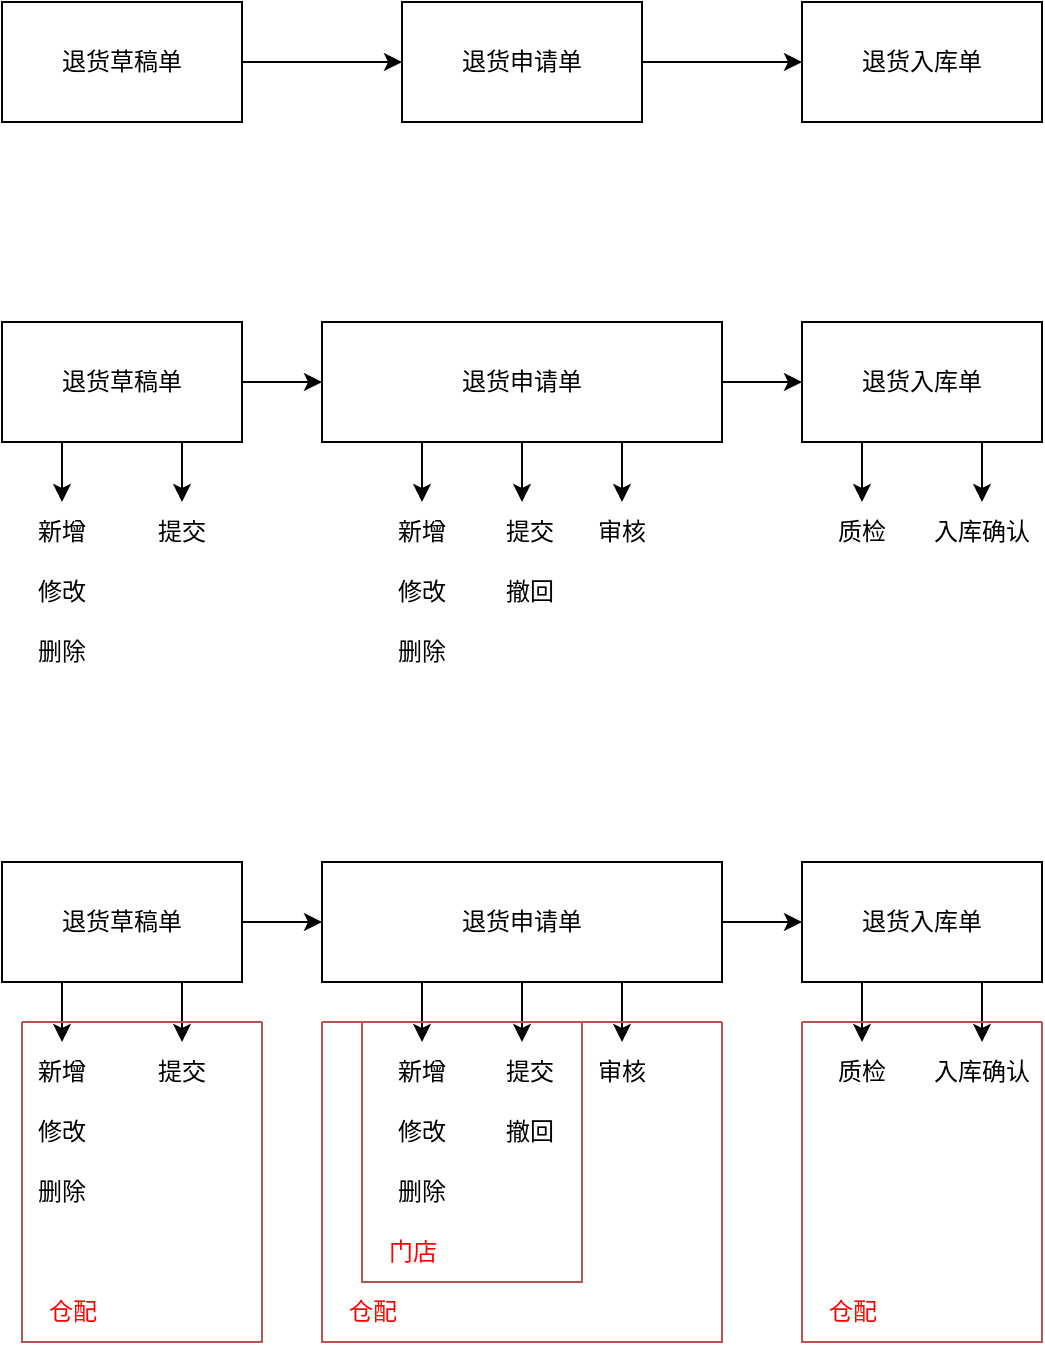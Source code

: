 <mxfile version="24.5.3" type="github" pages="8">
  <diagram name="单据图" id="FxYt-3161vhRmsvRQ9Sq">
    <mxGraphModel dx="1103" dy="568" grid="1" gridSize="10" guides="1" tooltips="1" connect="1" arrows="1" fold="1" page="1" pageScale="1" pageWidth="827" pageHeight="1169" math="0" shadow="0">
      <root>
        <mxCell id="0" />
        <mxCell id="1" parent="0" />
        <mxCell id="bnY7e7fmy8GhsmO2ouJq-3" value="" style="edgeStyle=orthogonalEdgeStyle;rounded=0;orthogonalLoop=1;jettySize=auto;html=1;" parent="1" source="bnY7e7fmy8GhsmO2ouJq-1" target="bnY7e7fmy8GhsmO2ouJq-2" edge="1">
          <mxGeometry relative="1" as="geometry" />
        </mxCell>
        <mxCell id="bnY7e7fmy8GhsmO2ouJq-1" value="退货草稿单" style="rounded=0;whiteSpace=wrap;html=1;" parent="1" vertex="1">
          <mxGeometry x="80" y="40" width="120" height="60" as="geometry" />
        </mxCell>
        <mxCell id="bnY7e7fmy8GhsmO2ouJq-5" value="" style="edgeStyle=orthogonalEdgeStyle;rounded=0;orthogonalLoop=1;jettySize=auto;html=1;" parent="1" source="bnY7e7fmy8GhsmO2ouJq-2" target="bnY7e7fmy8GhsmO2ouJq-4" edge="1">
          <mxGeometry relative="1" as="geometry" />
        </mxCell>
        <mxCell id="bnY7e7fmy8GhsmO2ouJq-2" value="退货申请单" style="rounded=0;whiteSpace=wrap;html=1;" parent="1" vertex="1">
          <mxGeometry x="280" y="40" width="120" height="60" as="geometry" />
        </mxCell>
        <mxCell id="bnY7e7fmy8GhsmO2ouJq-4" value="退货入库单" style="rounded=0;whiteSpace=wrap;html=1;" parent="1" vertex="1">
          <mxGeometry x="480" y="40" width="120" height="60" as="geometry" />
        </mxCell>
        <mxCell id="bnY7e7fmy8GhsmO2ouJq-6" value="" style="edgeStyle=orthogonalEdgeStyle;rounded=0;orthogonalLoop=1;jettySize=auto;html=1;" parent="1" source="bnY7e7fmy8GhsmO2ouJq-7" target="bnY7e7fmy8GhsmO2ouJq-9" edge="1">
          <mxGeometry relative="1" as="geometry" />
        </mxCell>
        <mxCell id="bnY7e7fmy8GhsmO2ouJq-7" value="退货草稿单" style="rounded=0;whiteSpace=wrap;html=1;" parent="1" vertex="1">
          <mxGeometry x="80" y="200" width="120" height="60" as="geometry" />
        </mxCell>
        <mxCell id="bnY7e7fmy8GhsmO2ouJq-8" value="" style="edgeStyle=orthogonalEdgeStyle;rounded=0;orthogonalLoop=1;jettySize=auto;html=1;" parent="1" source="bnY7e7fmy8GhsmO2ouJq-9" target="bnY7e7fmy8GhsmO2ouJq-10" edge="1">
          <mxGeometry relative="1" as="geometry" />
        </mxCell>
        <mxCell id="bnY7e7fmy8GhsmO2ouJq-9" value="退货申请单" style="rounded=0;whiteSpace=wrap;html=1;" parent="1" vertex="1">
          <mxGeometry x="240" y="200" width="200" height="60" as="geometry" />
        </mxCell>
        <mxCell id="bnY7e7fmy8GhsmO2ouJq-10" value="退货入库单" style="rounded=0;whiteSpace=wrap;html=1;" parent="1" vertex="1">
          <mxGeometry x="480" y="200" width="120" height="60" as="geometry" />
        </mxCell>
        <mxCell id="bnY7e7fmy8GhsmO2ouJq-11" value="" style="endArrow=classic;html=1;rounded=0;exitX=0.25;exitY=1;exitDx=0;exitDy=0;" parent="1" source="bnY7e7fmy8GhsmO2ouJq-7" edge="1">
          <mxGeometry width="50" height="50" relative="1" as="geometry">
            <mxPoint x="230" y="340" as="sourcePoint" />
            <mxPoint x="110" y="290" as="targetPoint" />
          </mxGeometry>
        </mxCell>
        <mxCell id="bnY7e7fmy8GhsmO2ouJq-13" value="新增" style="text;html=1;align=center;verticalAlign=middle;whiteSpace=wrap;rounded=0;" parent="1" vertex="1">
          <mxGeometry x="80" y="290" width="60" height="30" as="geometry" />
        </mxCell>
        <mxCell id="bnY7e7fmy8GhsmO2ouJq-14" value="修改" style="text;html=1;align=center;verticalAlign=middle;whiteSpace=wrap;rounded=0;" parent="1" vertex="1">
          <mxGeometry x="80" y="320" width="60" height="30" as="geometry" />
        </mxCell>
        <mxCell id="bnY7e7fmy8GhsmO2ouJq-16" value="删除" style="text;html=1;align=center;verticalAlign=middle;whiteSpace=wrap;rounded=0;" parent="1" vertex="1">
          <mxGeometry x="80" y="350" width="60" height="30" as="geometry" />
        </mxCell>
        <mxCell id="bnY7e7fmy8GhsmO2ouJq-19" value="" style="endArrow=classic;html=1;rounded=0;exitX=0.75;exitY=1;exitDx=0;exitDy=0;" parent="1" source="bnY7e7fmy8GhsmO2ouJq-7" edge="1">
          <mxGeometry width="50" height="50" relative="1" as="geometry">
            <mxPoint x="220" y="390" as="sourcePoint" />
            <mxPoint x="170" y="290" as="targetPoint" />
          </mxGeometry>
        </mxCell>
        <mxCell id="bnY7e7fmy8GhsmO2ouJq-20" value="提交" style="text;html=1;align=center;verticalAlign=middle;whiteSpace=wrap;rounded=0;" parent="1" vertex="1">
          <mxGeometry x="140" y="290" width="60" height="30" as="geometry" />
        </mxCell>
        <mxCell id="bnY7e7fmy8GhsmO2ouJq-21" value="" style="endArrow=classic;html=1;rounded=0;exitX=0.25;exitY=1;exitDx=0;exitDy=0;" parent="1" source="bnY7e7fmy8GhsmO2ouJq-9" edge="1">
          <mxGeometry width="50" height="50" relative="1" as="geometry">
            <mxPoint x="260" y="270" as="sourcePoint" />
            <mxPoint x="290" y="290" as="targetPoint" />
          </mxGeometry>
        </mxCell>
        <mxCell id="bnY7e7fmy8GhsmO2ouJq-22" value="新增" style="text;html=1;align=center;verticalAlign=middle;whiteSpace=wrap;rounded=0;" parent="1" vertex="1">
          <mxGeometry x="260" y="290" width="60" height="30" as="geometry" />
        </mxCell>
        <mxCell id="bnY7e7fmy8GhsmO2ouJq-23" value="修改" style="text;html=1;align=center;verticalAlign=middle;whiteSpace=wrap;rounded=0;" parent="1" vertex="1">
          <mxGeometry x="260" y="320" width="60" height="30" as="geometry" />
        </mxCell>
        <mxCell id="bnY7e7fmy8GhsmO2ouJq-24" value="删除" style="text;html=1;align=center;verticalAlign=middle;whiteSpace=wrap;rounded=0;" parent="1" vertex="1">
          <mxGeometry x="260" y="350" width="60" height="30" as="geometry" />
        </mxCell>
        <mxCell id="bnY7e7fmy8GhsmO2ouJq-25" value="" style="endArrow=classic;html=1;rounded=0;exitX=0.5;exitY=1;exitDx=0;exitDy=0;" parent="1" source="bnY7e7fmy8GhsmO2ouJq-9" edge="1">
          <mxGeometry width="50" height="50" relative="1" as="geometry">
            <mxPoint x="410" y="380" as="sourcePoint" />
            <mxPoint x="340" y="290" as="targetPoint" />
          </mxGeometry>
        </mxCell>
        <mxCell id="bnY7e7fmy8GhsmO2ouJq-26" value="提交" style="text;html=1;align=center;verticalAlign=middle;whiteSpace=wrap;rounded=0;" parent="1" vertex="1">
          <mxGeometry x="314" y="290" width="60" height="30" as="geometry" />
        </mxCell>
        <mxCell id="bnY7e7fmy8GhsmO2ouJq-27" value="撤回" style="text;html=1;align=center;verticalAlign=middle;whiteSpace=wrap;rounded=0;" parent="1" vertex="1">
          <mxGeometry x="314" y="320" width="60" height="30" as="geometry" />
        </mxCell>
        <mxCell id="bnY7e7fmy8GhsmO2ouJq-29" value="" style="endArrow=classic;html=1;rounded=0;exitX=0.75;exitY=1;exitDx=0;exitDy=0;" parent="1" source="bnY7e7fmy8GhsmO2ouJq-9" edge="1">
          <mxGeometry width="50" height="50" relative="1" as="geometry">
            <mxPoint x="440" y="390" as="sourcePoint" />
            <mxPoint x="390" y="290" as="targetPoint" />
          </mxGeometry>
        </mxCell>
        <mxCell id="bnY7e7fmy8GhsmO2ouJq-30" value="审核" style="text;html=1;align=center;verticalAlign=middle;whiteSpace=wrap;rounded=0;" parent="1" vertex="1">
          <mxGeometry x="360" y="290" width="60" height="30" as="geometry" />
        </mxCell>
        <mxCell id="bnY7e7fmy8GhsmO2ouJq-31" value="" style="endArrow=classic;html=1;rounded=0;exitX=0.75;exitY=1;exitDx=0;exitDy=0;" parent="1" source="bnY7e7fmy8GhsmO2ouJq-10" edge="1">
          <mxGeometry width="50" height="50" relative="1" as="geometry">
            <mxPoint x="530" y="430" as="sourcePoint" />
            <mxPoint x="570" y="290" as="targetPoint" />
          </mxGeometry>
        </mxCell>
        <mxCell id="bnY7e7fmy8GhsmO2ouJq-32" value="" style="endArrow=classic;html=1;rounded=0;exitX=0.25;exitY=1;exitDx=0;exitDy=0;" parent="1" source="bnY7e7fmy8GhsmO2ouJq-10" edge="1">
          <mxGeometry width="50" height="50" relative="1" as="geometry">
            <mxPoint x="500" y="460" as="sourcePoint" />
            <mxPoint x="510" y="290" as="targetPoint" />
          </mxGeometry>
        </mxCell>
        <mxCell id="bnY7e7fmy8GhsmO2ouJq-33" value="质检" style="text;html=1;align=center;verticalAlign=middle;whiteSpace=wrap;rounded=0;" parent="1" vertex="1">
          <mxGeometry x="480" y="290" width="60" height="30" as="geometry" />
        </mxCell>
        <mxCell id="bnY7e7fmy8GhsmO2ouJq-34" value="入库确认" style="text;html=1;align=center;verticalAlign=middle;whiteSpace=wrap;rounded=0;" parent="1" vertex="1">
          <mxGeometry x="540" y="290" width="60" height="30" as="geometry" />
        </mxCell>
        <mxCell id="fWUfFv7skvt26-jUhU9V-9" value="" style="edgeStyle=orthogonalEdgeStyle;rounded=0;orthogonalLoop=1;jettySize=auto;html=1;" edge="1" parent="1" source="fWUfFv7skvt26-jUhU9V-10" target="fWUfFv7skvt26-jUhU9V-12">
          <mxGeometry relative="1" as="geometry" />
        </mxCell>
        <mxCell id="fWUfFv7skvt26-jUhU9V-10" value="退货草稿单" style="rounded=0;whiteSpace=wrap;html=1;" vertex="1" parent="1">
          <mxGeometry x="80" y="470" width="120" height="60" as="geometry" />
        </mxCell>
        <mxCell id="fWUfFv7skvt26-jUhU9V-11" value="" style="edgeStyle=orthogonalEdgeStyle;rounded=0;orthogonalLoop=1;jettySize=auto;html=1;" edge="1" parent="1" source="fWUfFv7skvt26-jUhU9V-12" target="fWUfFv7skvt26-jUhU9V-13">
          <mxGeometry relative="1" as="geometry" />
        </mxCell>
        <mxCell id="fWUfFv7skvt26-jUhU9V-12" value="退货申请单" style="rounded=0;whiteSpace=wrap;html=1;" vertex="1" parent="1">
          <mxGeometry x="240" y="470" width="200" height="60" as="geometry" />
        </mxCell>
        <mxCell id="fWUfFv7skvt26-jUhU9V-13" value="退货入库单" style="rounded=0;whiteSpace=wrap;html=1;" vertex="1" parent="1">
          <mxGeometry x="480" y="470" width="120" height="60" as="geometry" />
        </mxCell>
        <mxCell id="fWUfFv7skvt26-jUhU9V-14" value="" style="endArrow=classic;html=1;rounded=0;exitX=0.25;exitY=1;exitDx=0;exitDy=0;" edge="1" parent="1" source="fWUfFv7skvt26-jUhU9V-10">
          <mxGeometry width="50" height="50" relative="1" as="geometry">
            <mxPoint x="230" y="610" as="sourcePoint" />
            <mxPoint x="110" y="560" as="targetPoint" />
          </mxGeometry>
        </mxCell>
        <mxCell id="fWUfFv7skvt26-jUhU9V-15" value="新增" style="text;html=1;align=center;verticalAlign=middle;whiteSpace=wrap;rounded=0;" vertex="1" parent="1">
          <mxGeometry x="80" y="560" width="60" height="30" as="geometry" />
        </mxCell>
        <mxCell id="fWUfFv7skvt26-jUhU9V-16" value="修改" style="text;html=1;align=center;verticalAlign=middle;whiteSpace=wrap;rounded=0;" vertex="1" parent="1">
          <mxGeometry x="80" y="590" width="60" height="30" as="geometry" />
        </mxCell>
        <mxCell id="fWUfFv7skvt26-jUhU9V-17" value="删除" style="text;html=1;align=center;verticalAlign=middle;whiteSpace=wrap;rounded=0;" vertex="1" parent="1">
          <mxGeometry x="80" y="620" width="60" height="30" as="geometry" />
        </mxCell>
        <mxCell id="fWUfFv7skvt26-jUhU9V-18" value="" style="endArrow=classic;html=1;rounded=0;exitX=0.75;exitY=1;exitDx=0;exitDy=0;" edge="1" parent="1" source="fWUfFv7skvt26-jUhU9V-10">
          <mxGeometry width="50" height="50" relative="1" as="geometry">
            <mxPoint x="220" y="660" as="sourcePoint" />
            <mxPoint x="170" y="560" as="targetPoint" />
          </mxGeometry>
        </mxCell>
        <mxCell id="fWUfFv7skvt26-jUhU9V-19" value="提交" style="text;html=1;align=center;verticalAlign=middle;whiteSpace=wrap;rounded=0;" vertex="1" parent="1">
          <mxGeometry x="140" y="560" width="60" height="30" as="geometry" />
        </mxCell>
        <mxCell id="fWUfFv7skvt26-jUhU9V-20" value="" style="endArrow=classic;html=1;rounded=0;exitX=0.25;exitY=1;exitDx=0;exitDy=0;" edge="1" parent="1" source="fWUfFv7skvt26-jUhU9V-12">
          <mxGeometry width="50" height="50" relative="1" as="geometry">
            <mxPoint x="260" y="540" as="sourcePoint" />
            <mxPoint x="290" y="560" as="targetPoint" />
          </mxGeometry>
        </mxCell>
        <mxCell id="fWUfFv7skvt26-jUhU9V-21" value="新增" style="text;html=1;align=center;verticalAlign=middle;whiteSpace=wrap;rounded=0;" vertex="1" parent="1">
          <mxGeometry x="260" y="560" width="60" height="30" as="geometry" />
        </mxCell>
        <mxCell id="fWUfFv7skvt26-jUhU9V-22" value="修改" style="text;html=1;align=center;verticalAlign=middle;whiteSpace=wrap;rounded=0;" vertex="1" parent="1">
          <mxGeometry x="260" y="590" width="60" height="30" as="geometry" />
        </mxCell>
        <mxCell id="fWUfFv7skvt26-jUhU9V-23" value="删除" style="text;html=1;align=center;verticalAlign=middle;whiteSpace=wrap;rounded=0;" vertex="1" parent="1">
          <mxGeometry x="260" y="620" width="60" height="30" as="geometry" />
        </mxCell>
        <mxCell id="fWUfFv7skvt26-jUhU9V-24" value="" style="endArrow=classic;html=1;rounded=0;exitX=0.5;exitY=1;exitDx=0;exitDy=0;" edge="1" parent="1" source="fWUfFv7skvt26-jUhU9V-12">
          <mxGeometry width="50" height="50" relative="1" as="geometry">
            <mxPoint x="410" y="650" as="sourcePoint" />
            <mxPoint x="340" y="560" as="targetPoint" />
          </mxGeometry>
        </mxCell>
        <mxCell id="fWUfFv7skvt26-jUhU9V-25" value="提交" style="text;html=1;align=center;verticalAlign=middle;whiteSpace=wrap;rounded=0;" vertex="1" parent="1">
          <mxGeometry x="314" y="560" width="60" height="30" as="geometry" />
        </mxCell>
        <mxCell id="fWUfFv7skvt26-jUhU9V-26" value="撤回" style="text;html=1;align=center;verticalAlign=middle;whiteSpace=wrap;rounded=0;" vertex="1" parent="1">
          <mxGeometry x="314" y="590" width="60" height="30" as="geometry" />
        </mxCell>
        <mxCell id="fWUfFv7skvt26-jUhU9V-27" value="" style="endArrow=classic;html=1;rounded=0;exitX=0.75;exitY=1;exitDx=0;exitDy=0;" edge="1" parent="1" source="fWUfFv7skvt26-jUhU9V-12">
          <mxGeometry width="50" height="50" relative="1" as="geometry">
            <mxPoint x="440" y="660" as="sourcePoint" />
            <mxPoint x="390" y="560" as="targetPoint" />
          </mxGeometry>
        </mxCell>
        <mxCell id="fWUfFv7skvt26-jUhU9V-28" value="审核" style="text;html=1;align=center;verticalAlign=middle;whiteSpace=wrap;rounded=0;" vertex="1" parent="1">
          <mxGeometry x="360" y="560" width="60" height="30" as="geometry" />
        </mxCell>
        <mxCell id="fWUfFv7skvt26-jUhU9V-29" value="" style="endArrow=classic;html=1;rounded=0;exitX=0.75;exitY=1;exitDx=0;exitDy=0;" edge="1" parent="1" source="fWUfFv7skvt26-jUhU9V-13">
          <mxGeometry width="50" height="50" relative="1" as="geometry">
            <mxPoint x="530" y="700" as="sourcePoint" />
            <mxPoint x="570" y="560" as="targetPoint" />
          </mxGeometry>
        </mxCell>
        <mxCell id="fWUfFv7skvt26-jUhU9V-30" value="" style="endArrow=classic;html=1;rounded=0;exitX=0.25;exitY=1;exitDx=0;exitDy=0;" edge="1" parent="1" source="fWUfFv7skvt26-jUhU9V-13">
          <mxGeometry width="50" height="50" relative="1" as="geometry">
            <mxPoint x="500" y="730" as="sourcePoint" />
            <mxPoint x="510" y="560" as="targetPoint" />
          </mxGeometry>
        </mxCell>
        <mxCell id="fWUfFv7skvt26-jUhU9V-31" value="质检" style="text;html=1;align=center;verticalAlign=middle;whiteSpace=wrap;rounded=0;" vertex="1" parent="1">
          <mxGeometry x="480" y="560" width="60" height="30" as="geometry" />
        </mxCell>
        <mxCell id="fWUfFv7skvt26-jUhU9V-32" value="入库确认" style="text;html=1;align=center;verticalAlign=middle;whiteSpace=wrap;rounded=0;" vertex="1" parent="1">
          <mxGeometry x="540" y="560" width="60" height="30" as="geometry" />
        </mxCell>
        <mxCell id="fWUfFv7skvt26-jUhU9V-33" value="" style="swimlane;startSize=0;fillColor=#f8cecc;strokeColor=#b85450;" vertex="1" parent="1">
          <mxGeometry x="90" y="550" width="120" height="160" as="geometry" />
        </mxCell>
        <mxCell id="fWUfFv7skvt26-jUhU9V-34" value="&lt;font color=&quot;#ff0000&quot;&gt;仓配&lt;/font&gt;" style="text;html=1;align=center;verticalAlign=middle;resizable=0;points=[];autosize=1;strokeColor=none;fillColor=none;" vertex="1" parent="fWUfFv7skvt26-jUhU9V-33">
          <mxGeometry y="130" width="50" height="30" as="geometry" />
        </mxCell>
        <mxCell id="fWUfFv7skvt26-jUhU9V-35" value="" style="swimlane;startSize=0;fillColor=#f8cecc;strokeColor=#b85450;" vertex="1" parent="1">
          <mxGeometry x="260" y="550" width="110" height="130" as="geometry" />
        </mxCell>
        <mxCell id="fWUfFv7skvt26-jUhU9V-36" value="" style="swimlane;startSize=0;fillColor=#f8cecc;strokeColor=#b85450;" vertex="1" parent="1">
          <mxGeometry x="240" y="550" width="200" height="160" as="geometry" />
        </mxCell>
        <mxCell id="fWUfFv7skvt26-jUhU9V-37" value="&lt;font color=&quot;#ff0000&quot;&gt;门店&lt;/font&gt;" style="text;html=1;align=center;verticalAlign=middle;resizable=0;points=[];autosize=1;strokeColor=none;fillColor=none;" vertex="1" parent="fWUfFv7skvt26-jUhU9V-36">
          <mxGeometry x="20" y="100" width="50" height="30" as="geometry" />
        </mxCell>
        <mxCell id="fWUfFv7skvt26-jUhU9V-38" value="&lt;font color=&quot;#ff0000&quot;&gt;仓配&lt;/font&gt;" style="text;html=1;align=center;verticalAlign=middle;resizable=0;points=[];autosize=1;strokeColor=none;fillColor=none;" vertex="1" parent="fWUfFv7skvt26-jUhU9V-36">
          <mxGeometry y="130" width="50" height="30" as="geometry" />
        </mxCell>
        <mxCell id="fWUfFv7skvt26-jUhU9V-39" value="" style="swimlane;startSize=0;fillColor=#f8cecc;strokeColor=#b85450;" vertex="1" parent="1">
          <mxGeometry x="480" y="550" width="120" height="160" as="geometry" />
        </mxCell>
        <mxCell id="fWUfFv7skvt26-jUhU9V-40" value="&lt;font color=&quot;#ff0000&quot;&gt;仓配&lt;/font&gt;" style="text;html=1;align=center;verticalAlign=middle;resizable=0;points=[];autosize=1;strokeColor=none;fillColor=none;" vertex="1" parent="fWUfFv7skvt26-jUhU9V-39">
          <mxGeometry y="130" width="50" height="30" as="geometry" />
        </mxCell>
      </root>
    </mxGraphModel>
  </diagram>
  <diagram name="退货业务架构图(旧)" id="fuZDvo50az66igzhVkTH">
    <mxGraphModel dx="1434" dy="772" grid="1" gridSize="10" guides="1" tooltips="1" connect="1" arrows="1" fold="1" page="1" pageScale="1" pageWidth="827" pageHeight="1169" math="0" shadow="0">
      <root>
        <mxCell id="yHoJsHoUju9UReFSy8dS-0" />
        <mxCell id="yHoJsHoUju9UReFSy8dS-1" parent="yHoJsHoUju9UReFSy8dS-0" />
        <mxCell id="yHoJsHoUju9UReFSy8dS-2" value="" style="rounded=0;whiteSpace=wrap;html=1;" vertex="1" parent="yHoJsHoUju9UReFSy8dS-1">
          <mxGeometry x="40" y="40" width="760" height="120" as="geometry" />
        </mxCell>
        <mxCell id="yHoJsHoUju9UReFSy8dS-3" value="单据创建" style="shape=step;perimeter=stepPerimeter;whiteSpace=wrap;html=1;fixedSize=1;fillColor=#0050ef;strokeColor=#001DBC;fontColor=#ffffff;" vertex="1" parent="yHoJsHoUju9UReFSy8dS-1">
          <mxGeometry x="39" y="280" width="120" height="80" as="geometry" />
        </mxCell>
        <mxCell id="yHoJsHoUju9UReFSy8dS-4" value="提交/锁定库存" style="shape=step;perimeter=stepPerimeter;whiteSpace=wrap;html=1;fixedSize=1;fillColor=#0050ef;strokeColor=#001DBC;fontColor=#ffffff;" vertex="1" parent="yHoJsHoUju9UReFSy8dS-1">
          <mxGeometry x="159" y="280" width="100" height="80" as="geometry" />
        </mxCell>
        <mxCell id="yHoJsHoUju9UReFSy8dS-5" value="审核/推单到仓" style="shape=step;perimeter=stepPerimeter;whiteSpace=wrap;html=1;fixedSize=1;fillColor=#0050ef;strokeColor=#001DBC;fontColor=#ffffff;" vertex="1" parent="yHoJsHoUju9UReFSy8dS-1">
          <mxGeometry x="369" y="280" width="110" height="80" as="geometry" />
        </mxCell>
        <mxCell id="yHoJsHoUju9UReFSy8dS-6" value="确认/流水记账" style="shape=step;perimeter=stepPerimeter;whiteSpace=wrap;html=1;fixedSize=1;fillColor=#0050ef;strokeColor=#001DBC;fontColor=#ffffff;" vertex="1" parent="yHoJsHoUju9UReFSy8dS-1">
          <mxGeometry x="479" y="280" width="120" height="80" as="geometry" />
        </mxCell>
        <mxCell id="yHoJsHoUju9UReFSy8dS-7" value="完结/自动单据" style="shape=step;perimeter=stepPerimeter;whiteSpace=wrap;html=1;fixedSize=1;fillColor=#0050ef;strokeColor=#001DBC;fontColor=#ffffff;" vertex="1" parent="yHoJsHoUju9UReFSy8dS-1">
          <mxGeometry x="599" y="280" width="190" height="80" as="geometry" />
        </mxCell>
        <mxCell id="yHoJsHoUju9UReFSy8dS-8" value="ERP页面录入" style="rounded=0;whiteSpace=wrap;html=1;fillColor=#d5e8d4;strokeColor=#82b366;" vertex="1" parent="yHoJsHoUju9UReFSy8dS-1">
          <mxGeometry x="110" y="80" width="80" height="40" as="geometry" />
        </mxCell>
        <mxCell id="yHoJsHoUju9UReFSy8dS-9" value="质量投诉系统" style="rounded=0;whiteSpace=wrap;html=1;fillColor=#d5e8d4;strokeColor=#82b366;" vertex="1" parent="yHoJsHoUju9UReFSy8dS-1">
          <mxGeometry x="310" y="80" width="80" height="40" as="geometry" />
        </mxCell>
        <mxCell id="yHoJsHoUju9UReFSy8dS-10" value="EOMS" style="rounded=0;whiteSpace=wrap;html=1;fillColor=#d5e8d4;strokeColor=#82b366;" vertex="1" parent="yHoJsHoUju9UReFSy8dS-1">
          <mxGeometry x="413.5" y="80" width="80" height="40" as="geometry" />
        </mxCell>
        <mxCell id="yHoJsHoUju9UReFSy8dS-11" value="日结" style="rounded=0;whiteSpace=wrap;html=1;fillColor=#d5e8d4;strokeColor=#82b366;" vertex="1" parent="yHoJsHoUju9UReFSy8dS-1">
          <mxGeometry x="610" y="80" width="80" height="40" as="geometry" />
        </mxCell>
        <mxCell id="yHoJsHoUju9UReFSy8dS-12" value="金农" style="rounded=0;whiteSpace=wrap;html=1;fillColor=#d5e8d4;strokeColor=#82b366;" vertex="1" parent="yHoJsHoUju9UReFSy8dS-1">
          <mxGeometry x="700" y="80" width="80" height="40" as="geometry" />
        </mxCell>
        <mxCell id="yHoJsHoUju9UReFSy8dS-13" value="ERP单据触发" style="rounded=0;whiteSpace=wrap;html=1;fillColor=#d5e8d4;strokeColor=#82b366;" vertex="1" parent="yHoJsHoUju9UReFSy8dS-1">
          <mxGeometry x="210" y="80" width="80" height="40" as="geometry" />
        </mxCell>
        <mxCell id="yHoJsHoUju9UReFSy8dS-14" value="18个入口" style="text;html=1;align=center;verticalAlign=middle;whiteSpace=wrap;rounded=0;" vertex="1" parent="yHoJsHoUju9UReFSy8dS-1">
          <mxGeometry x="50" y="50" width="20" height="100" as="geometry" />
        </mxCell>
        <mxCell id="yHoJsHoUju9UReFSy8dS-15" value="单据提交动作" style="rounded=0;whiteSpace=wrap;html=1;" vertex="1" parent="yHoJsHoUju9UReFSy8dS-1">
          <mxGeometry x="159" y="380" width="100" height="40" as="geometry" />
        </mxCell>
        <mxCell id="yHoJsHoUju9UReFSy8dS-16" value="异步MQ锁定库存" style="rounded=0;whiteSpace=wrap;html=1;" vertex="1" parent="yHoJsHoUju9UReFSy8dS-1">
          <mxGeometry x="159" y="440" width="100" height="40" as="geometry" />
        </mxCell>
        <mxCell id="yHoJsHoUju9UReFSy8dS-17" value="好吃卡锁定" style="rounded=0;whiteSpace=wrap;html=1;" vertex="1" parent="yHoJsHoUju9UReFSy8dS-1">
          <mxGeometry x="159" y="540" width="100" height="40" as="geometry" />
        </mxCell>
        <mxCell id="yHoJsHoUju9UReFSy8dS-18" value="同步锁定库存" style="rounded=0;whiteSpace=wrap;html=1;" vertex="1" parent="yHoJsHoUju9UReFSy8dS-1">
          <mxGeometry x="159" y="480" width="100" height="40" as="geometry" />
        </mxCell>
        <mxCell id="yHoJsHoUju9UReFSy8dS-19" value="库存锁定响应" style="shape=step;perimeter=stepPerimeter;whiteSpace=wrap;html=1;fixedSize=1;fillColor=#0050ef;strokeColor=#001DBC;fontColor=#ffffff;" vertex="1" parent="yHoJsHoUju9UReFSy8dS-1">
          <mxGeometry x="259" y="280" width="110" height="80" as="geometry" />
        </mxCell>
        <mxCell id="yHoJsHoUju9UReFSy8dS-20" value="单据提交完成" style="rounded=0;whiteSpace=wrap;html=1;" vertex="1" parent="yHoJsHoUju9UReFSy8dS-1">
          <mxGeometry x="269" y="380" width="90" height="40" as="geometry" />
        </mxCell>
        <mxCell id="yHoJsHoUju9UReFSy8dS-21" value="自动审核" style="rounded=0;whiteSpace=wrap;html=1;" vertex="1" parent="yHoJsHoUju9UReFSy8dS-1">
          <mxGeometry x="269" y="540" width="90" height="40" as="geometry" />
        </mxCell>
        <mxCell id="yHoJsHoUju9UReFSy8dS-22" value="通知上游锁定结果" style="rounded=0;whiteSpace=wrap;html=1;" vertex="1" parent="yHoJsHoUju9UReFSy8dS-1">
          <mxGeometry x="269" y="450" width="90" height="60" as="geometry" />
        </mxCell>
        <mxCell id="yHoJsHoUju9UReFSy8dS-23" value="无实物,&lt;div&gt;退货价格更新&lt;/div&gt;" style="rounded=0;whiteSpace=wrap;html=1;" vertex="1" parent="yHoJsHoUju9UReFSy8dS-1">
          <mxGeometry x="370.25" y="920" width="100" height="40" as="geometry" />
        </mxCell>
        <mxCell id="yHoJsHoUju9UReFSy8dS-24" value="拆单,&lt;div&gt;退货入库单&lt;/div&gt;" style="rounded=0;whiteSpace=wrap;html=1;" vertex="1" parent="yHoJsHoUju9UReFSy8dS-1">
          <mxGeometry x="369" y="500" width="100" height="40" as="geometry" />
        </mxCell>
        <mxCell id="yHoJsHoUju9UReFSy8dS-25" value="质检信息" style="rounded=0;whiteSpace=wrap;html=1;" vertex="1" parent="yHoJsHoUju9UReFSy8dS-1">
          <mxGeometry x="370.25" y="620" width="98.75" height="40" as="geometry" />
        </mxCell>
        <mxCell id="yHoJsHoUju9UReFSy8dS-26" value="单据审核完成" style="rounded=0;whiteSpace=wrap;html=1;" vertex="1" parent="yHoJsHoUju9UReFSy8dS-1">
          <mxGeometry x="370.25" y="380" width="98.75" height="40" as="geometry" />
        </mxCell>
        <mxCell id="yHoJsHoUju9UReFSy8dS-27" value="推单WMS" style="rounded=0;whiteSpace=wrap;html=1;" vertex="1" parent="yHoJsHoUju9UReFSy8dS-1">
          <mxGeometry x="369" y="680" width="100" height="40" as="geometry" />
        </mxCell>
        <mxCell id="yHoJsHoUju9UReFSy8dS-28" value="推单TMS" style="rounded=0;whiteSpace=wrap;html=1;" vertex="1" parent="yHoJsHoUju9UReFSy8dS-1">
          <mxGeometry x="369" y="740" width="100" height="40" as="geometry" />
        </mxCell>
        <mxCell id="yHoJsHoUju9UReFSy8dS-29" value="无实物,&lt;div&gt;自动确认&lt;/div&gt;" style="rounded=0;whiteSpace=wrap;html=1;" vertex="1" parent="yHoJsHoUju9UReFSy8dS-1">
          <mxGeometry x="371.5" y="980" width="98.75" height="40" as="geometry" />
        </mxCell>
        <mxCell id="yHoJsHoUju9UReFSy8dS-30" value="好吃卡审核(出库)" style="rounded=0;whiteSpace=wrap;html=1;" vertex="1" parent="yHoJsHoUju9UReFSy8dS-1">
          <mxGeometry x="369" y="800" width="100" height="40" as="geometry" />
        </mxCell>
        <mxCell id="yHoJsHoUju9UReFSy8dS-31" value="采购退货自动单" style="rounded=0;whiteSpace=wrap;html=1;" vertex="1" parent="yHoJsHoUju9UReFSy8dS-1">
          <mxGeometry x="369" y="860" width="100" height="40" as="geometry" />
        </mxCell>
        <mxCell id="yHoJsHoUju9UReFSy8dS-32" value="退货价格更新" style="rounded=0;whiteSpace=wrap;html=1;" vertex="1" parent="yHoJsHoUju9UReFSy8dS-1">
          <mxGeometry x="489" y="550" width="100" height="40" as="geometry" />
        </mxCell>
        <mxCell id="yHoJsHoUju9UReFSy8dS-33" value="帮扶返点信息" style="rounded=0;whiteSpace=wrap;html=1;" vertex="1" parent="yHoJsHoUju9UReFSy8dS-1">
          <mxGeometry x="489" y="440" width="100" height="40" as="geometry" />
        </mxCell>
        <mxCell id="yHoJsHoUju9UReFSy8dS-34" value="单据确认动作" style="rounded=0;whiteSpace=wrap;html=1;" vertex="1" parent="yHoJsHoUju9UReFSy8dS-1">
          <mxGeometry x="489" y="380" width="100" height="40" as="geometry" />
        </mxCell>
        <mxCell id="yHoJsHoUju9UReFSy8dS-35" value="异常,通知wms" style="rounded=0;whiteSpace=wrap;html=1;" vertex="1" parent="yHoJsHoUju9UReFSy8dS-1">
          <mxGeometry x="489" y="680" width="100" height="40" as="geometry" />
        </mxCell>
        <mxCell id="yHoJsHoUju9UReFSy8dS-36" value="推送库存,流水记账" style="rounded=0;whiteSpace=wrap;html=1;" vertex="1" parent="yHoJsHoUju9UReFSy8dS-1">
          <mxGeometry x="489" y="620" width="100" height="40" as="geometry" />
        </mxCell>
        <mxCell id="yHoJsHoUju9UReFSy8dS-37" value="好吃卡信息校验更新" style="rounded=0;whiteSpace=wrap;html=1;" vertex="1" parent="yHoJsHoUju9UReFSy8dS-1">
          <mxGeometry x="489" y="740" width="100" height="40" as="geometry" />
        </mxCell>
        <mxCell id="yHoJsHoUju9UReFSy8dS-38" value="EOMS心享自动单" style="rounded=0;whiteSpace=wrap;html=1;" vertex="1" parent="yHoJsHoUju9UReFSy8dS-1">
          <mxGeometry x="489" y="800" width="100" height="40" as="geometry" />
        </mxCell>
        <mxCell id="yHoJsHoUju9UReFSy8dS-39" value="帮扶返点信息" style="rounded=0;whiteSpace=wrap;html=1;" vertex="1" parent="yHoJsHoUju9UReFSy8dS-1">
          <mxGeometry x="370" y="560" width="99" height="40" as="geometry" />
        </mxCell>
        <mxCell id="yHoJsHoUju9UReFSy8dS-40" value="绑定到货单变更" style="rounded=0;whiteSpace=wrap;html=1;" vertex="1" parent="yHoJsHoUju9UReFSy8dS-1">
          <mxGeometry x="489" y="510" width="100" height="40" as="geometry" />
        </mxCell>
        <mxCell id="yHoJsHoUju9UReFSy8dS-41" value="通知上游完结结果" style="rounded=0;whiteSpace=wrap;html=1;" vertex="1" parent="yHoJsHoUju9UReFSy8dS-1">
          <mxGeometry x="599" y="560" width="90" height="40" as="geometry" />
        </mxCell>
        <mxCell id="yHoJsHoUju9UReFSy8dS-42" value="机构授信增加" style="rounded=0;whiteSpace=wrap;html=1;" vertex="1" parent="yHoJsHoUju9UReFSy8dS-1">
          <mxGeometry x="599" y="440" width="90" height="40" as="geometry" />
        </mxCell>
        <mxCell id="yHoJsHoUju9UReFSy8dS-43" value="外机构信息回填" style="rounded=0;whiteSpace=wrap;html=1;" vertex="1" parent="yHoJsHoUju9UReFSy8dS-1">
          <mxGeometry x="699" y="440" width="90" height="40" as="geometry" />
        </mxCell>
        <mxCell id="yHoJsHoUju9UReFSy8dS-44" value="库存报损单" style="rounded=0;whiteSpace=wrap;html=1;" vertex="1" parent="yHoJsHoUju9UReFSy8dS-1">
          <mxGeometry x="699" y="620" width="90" height="40" as="geometry" />
        </mxCell>
        <mxCell id="yHoJsHoUju9UReFSy8dS-45" value="单据更新完结" style="rounded=0;whiteSpace=wrap;html=1;" vertex="1" parent="yHoJsHoUju9UReFSy8dS-1">
          <mxGeometry x="599" y="380" width="90" height="40" as="geometry" />
        </mxCell>
        <mxCell id="yHoJsHoUju9UReFSy8dS-46" value="更新采购退货自动单" style="rounded=0;whiteSpace=wrap;html=1;" vertex="1" parent="yHoJsHoUju9UReFSy8dS-1">
          <mxGeometry x="699" y="560" width="90" height="40" as="geometry" />
        </mxCell>
        <mxCell id="yHoJsHoUju9UReFSy8dS-47" value="绑定到货单变更" style="rounded=0;whiteSpace=wrap;html=1;" vertex="1" parent="yHoJsHoUju9UReFSy8dS-1">
          <mxGeometry x="599" y="500" width="90" height="40" as="geometry" />
        </mxCell>
        <mxCell id="yHoJsHoUju9UReFSy8dS-48" value="好吃卡确认" style="rounded=0;whiteSpace=wrap;html=1;" vertex="1" parent="yHoJsHoUju9UReFSy8dS-1">
          <mxGeometry x="599" y="620" width="90" height="40" as="geometry" />
        </mxCell>
        <mxCell id="yHoJsHoUju9UReFSy8dS-49" value="无仓机构生成自动退单" style="rounded=0;whiteSpace=wrap;html=1;" vertex="1" parent="yHoJsHoUju9UReFSy8dS-1">
          <mxGeometry x="699" y="680" width="90" height="40" as="geometry" />
        </mxCell>
        <mxCell id="yHoJsHoUju9UReFSy8dS-50" value="采购退货单自动单" style="rounded=0;whiteSpace=wrap;html=1;" vertex="1" parent="yHoJsHoUju9UReFSy8dS-1">
          <mxGeometry x="699" y="740" width="90" height="40" as="geometry" />
        </mxCell>
        <mxCell id="yHoJsHoUju9UReFSy8dS-51" value="回写前置单据" style="rounded=0;whiteSpace=wrap;html=1;" vertex="1" parent="yHoJsHoUju9UReFSy8dS-1">
          <mxGeometry x="699" y="500" width="90" height="40" as="geometry" />
        </mxCell>
        <mxCell id="yHoJsHoUju9UReFSy8dS-52" value="客户订单额度更新" style="rounded=0;whiteSpace=wrap;html=1;" vertex="1" parent="yHoJsHoUju9UReFSy8dS-1">
          <mxGeometry x="699" y="380" width="90" height="40" as="geometry" />
        </mxCell>
        <mxCell id="yHoJsHoUju9UReFSy8dS-53" value="审核不通过,&lt;div&gt;释放锁定库存&lt;/div&gt;" style="rounded=0;whiteSpace=wrap;html=1;" vertex="1" parent="yHoJsHoUju9UReFSy8dS-1">
          <mxGeometry x="369" y="440" width="100" height="40" as="geometry" />
        </mxCell>
        <mxCell id="yHoJsHoUju9UReFSy8dS-54" value="幂等" style="rounded=0;whiteSpace=wrap;html=1;" vertex="1" parent="yHoJsHoUju9UReFSy8dS-1">
          <mxGeometry x="39" y="380" width="100" height="40" as="geometry" />
        </mxCell>
        <mxCell id="yHoJsHoUju9UReFSy8dS-55" value="表信息赋值,&lt;div&gt;DB新增&lt;/div&gt;" style="rounded=0;whiteSpace=wrap;html=1;" vertex="1" parent="yHoJsHoUju9UReFSy8dS-1">
          <mxGeometry x="39" y="440" width="100" height="40" as="geometry" />
        </mxCell>
        <mxCell id="yHoJsHoUju9UReFSy8dS-56" value="绑定到货单" style="rounded=0;whiteSpace=wrap;html=1;" vertex="1" parent="yHoJsHoUju9UReFSy8dS-1">
          <mxGeometry x="39" y="660" width="100" height="40" as="geometry" />
        </mxCell>
        <mxCell id="yHoJsHoUju9UReFSy8dS-57" value="好吃卡校验" style="rounded=0;whiteSpace=wrap;html=1;" vertex="1" parent="yHoJsHoUju9UReFSy8dS-1">
          <mxGeometry x="39" y="500" width="100" height="40" as="geometry" />
        </mxCell>
        <mxCell id="yHoJsHoUju9UReFSy8dS-58" value="提货单新增" style="rounded=0;whiteSpace=wrap;html=1;" vertex="1" parent="yHoJsHoUju9UReFSy8dS-1">
          <mxGeometry x="39" y="560" width="100" height="40" as="geometry" />
        </mxCell>
        <mxCell id="yHoJsHoUju9UReFSy8dS-59" value="提货单完成" style="rounded=0;whiteSpace=wrap;html=1;" vertex="1" parent="yHoJsHoUju9UReFSy8dS-1">
          <mxGeometry x="39" y="600" width="100" height="40" as="geometry" />
        </mxCell>
        <mxCell id="yHoJsHoUju9UReFSy8dS-60" value="自动提交" style="rounded=0;whiteSpace=wrap;html=1;" vertex="1" parent="yHoJsHoUju9UReFSy8dS-1">
          <mxGeometry x="39" y="720" width="100" height="40" as="geometry" />
        </mxCell>
        <mxCell id="yHoJsHoUju9UReFSy8dS-61" value="好吃卡系统" style="rounded=0;whiteSpace=wrap;html=1;fillColor=#d5e8d4;strokeColor=#82b366;" vertex="1" parent="yHoJsHoUju9UReFSy8dS-1">
          <mxGeometry x="510" y="80" width="80" height="40" as="geometry" />
        </mxCell>
        <mxCell id="mMBIvjUdo_17O6c7zLJM-1" value="" style="rounded=0;whiteSpace=wrap;html=1;" vertex="1" parent="yHoJsHoUju9UReFSy8dS-1">
          <mxGeometry x="40" y="180" width="760" height="80" as="geometry" />
        </mxCell>
        <mxCell id="mMBIvjUdo_17O6c7zLJM-2" value="18个新增接口" style="rounded=0;whiteSpace=wrap;html=1;fillColor=#e51400;strokeColor=#B20000;fontColor=#ffffff;" vertex="1" parent="yHoJsHoUju9UReFSy8dS-1">
          <mxGeometry x="119" y="200" width="80" height="40" as="geometry" />
        </mxCell>
        <mxCell id="mMBIvjUdo_17O6c7zLJM-3" value="业务判断过多" style="rounded=0;whiteSpace=wrap;html=1;fillColor=#e51400;strokeColor=#B20000;fontColor=#ffffff;" vertex="1" parent="yHoJsHoUju9UReFSy8dS-1">
          <mxGeometry x="333.5" y="200" width="80" height="40" as="geometry" />
        </mxCell>
        <mxCell id="mMBIvjUdo_17O6c7zLJM-4" value="通知上游方法分散" style="rounded=0;whiteSpace=wrap;html=1;fillColor=#e51400;strokeColor=#B20000;fontColor=#ffffff;" vertex="1" parent="yHoJsHoUju9UReFSy8dS-1">
          <mxGeometry x="654" y="200" width="80" height="40" as="geometry" />
        </mxCell>
        <mxCell id="mMBIvjUdo_17O6c7zLJM-5" value="自动逻辑判断分散不统一" style="rounded=0;whiteSpace=wrap;html=1;fillColor=#e51400;strokeColor=#B20000;fontColor=#ffffff;" vertex="1" parent="yHoJsHoUju9UReFSy8dS-1">
          <mxGeometry x="550" y="200" width="80" height="40" as="geometry" />
        </mxCell>
        <mxCell id="mMBIvjUdo_17O6c7zLJM-6" value="代码重复率高" style="rounded=0;whiteSpace=wrap;html=1;fillColor=#e51400;strokeColor=#B20000;fontColor=#ffffff;" vertex="1" parent="yHoJsHoUju9UReFSy8dS-1">
          <mxGeometry x="230" y="200" width="80" height="40" as="geometry" />
        </mxCell>
        <mxCell id="mMBIvjUdo_17O6c7zLJM-7" value="代码嵌套较深,逻辑不清晰" style="rounded=0;whiteSpace=wrap;html=1;fillColor=#e51400;strokeColor=#B20000;fontColor=#ffffff;" vertex="1" parent="yHoJsHoUju9UReFSy8dS-1">
          <mxGeometry x="440" y="200" width="80" height="40" as="geometry" />
        </mxCell>
        <mxCell id="mMBIvjUdo_17O6c7zLJM-8" value="存在的问题描述" style="text;html=1;align=center;verticalAlign=middle;whiteSpace=wrap;rounded=0;" vertex="1" parent="yHoJsHoUju9UReFSy8dS-1">
          <mxGeometry x="40" y="210" width="60" height="30" as="geometry" />
        </mxCell>
      </root>
    </mxGraphModel>
  </diagram>
  <diagram id="-oOO8aZKbk-qjLzPPIqD" name="退货业务架构图">
    <mxGraphModel dx="1434" dy="772" grid="1" gridSize="10" guides="1" tooltips="1" connect="1" arrows="1" fold="1" page="1" pageScale="1" pageWidth="827" pageHeight="1169" math="0" shadow="0">
      <root>
        <mxCell id="0" />
        <mxCell id="1" parent="0" />
        <mxCell id="qlXyHKSydl-XH-u8XsSC-16" value="" style="rounded=0;whiteSpace=wrap;html=1;" vertex="1" parent="1">
          <mxGeometry x="40" y="40" width="760" height="120" as="geometry" />
        </mxCell>
        <mxCell id="qlXyHKSydl-XH-u8XsSC-1" value="单据创建" style="shape=step;perimeter=stepPerimeter;whiteSpace=wrap;html=1;fixedSize=1;fillColor=#0050ef;strokeColor=#001DBC;fontColor=#ffffff;" vertex="1" parent="1">
          <mxGeometry x="40" y="200" width="120" height="80" as="geometry" />
        </mxCell>
        <mxCell id="qlXyHKSydl-XH-u8XsSC-2" value="提交/锁定库存" style="shape=step;perimeter=stepPerimeter;whiteSpace=wrap;html=1;fixedSize=1;fillColor=#0050ef;strokeColor=#001DBC;fontColor=#ffffff;" vertex="1" parent="1">
          <mxGeometry x="160" y="200" width="100" height="80" as="geometry" />
        </mxCell>
        <mxCell id="qlXyHKSydl-XH-u8XsSC-3" value="审核/推单到仓" style="shape=step;perimeter=stepPerimeter;whiteSpace=wrap;html=1;fixedSize=1;fillColor=#0050ef;strokeColor=#001DBC;fontColor=#ffffff;" vertex="1" parent="1">
          <mxGeometry x="370" y="200" width="110" height="80" as="geometry" />
        </mxCell>
        <mxCell id="qlXyHKSydl-XH-u8XsSC-4" value="确认/流水记账" style="shape=step;perimeter=stepPerimeter;whiteSpace=wrap;html=1;fixedSize=1;fillColor=#0050ef;strokeColor=#001DBC;fontColor=#ffffff;" vertex="1" parent="1">
          <mxGeometry x="480" y="200" width="120" height="80" as="geometry" />
        </mxCell>
        <mxCell id="qlXyHKSydl-XH-u8XsSC-5" value="完结/自动单据" style="shape=step;perimeter=stepPerimeter;whiteSpace=wrap;html=1;fixedSize=1;fillColor=#0050ef;strokeColor=#001DBC;fontColor=#ffffff;" vertex="1" parent="1">
          <mxGeometry x="600" y="200" width="190" height="80" as="geometry" />
        </mxCell>
        <mxCell id="qlXyHKSydl-XH-u8XsSC-9" value="ERP页面录入" style="rounded=0;whiteSpace=wrap;html=1;fillColor=#d5e8d4;strokeColor=#82b366;" vertex="1" parent="1">
          <mxGeometry x="110" y="80" width="80" height="40" as="geometry" />
        </mxCell>
        <mxCell id="qlXyHKSydl-XH-u8XsSC-10" value="质量投诉系统" style="rounded=0;whiteSpace=wrap;html=1;fillColor=#d5e8d4;strokeColor=#82b366;" vertex="1" parent="1">
          <mxGeometry x="310" y="80" width="80" height="40" as="geometry" />
        </mxCell>
        <mxCell id="qlXyHKSydl-XH-u8XsSC-11" value="EOMS" style="rounded=0;whiteSpace=wrap;html=1;fillColor=#d5e8d4;strokeColor=#82b366;" vertex="1" parent="1">
          <mxGeometry x="413.5" y="80" width="80" height="40" as="geometry" />
        </mxCell>
        <mxCell id="qlXyHKSydl-XH-u8XsSC-12" value="日结" style="rounded=0;whiteSpace=wrap;html=1;fillColor=#d5e8d4;strokeColor=#82b366;" vertex="1" parent="1">
          <mxGeometry x="610" y="80" width="80" height="40" as="geometry" />
        </mxCell>
        <mxCell id="qlXyHKSydl-XH-u8XsSC-14" value="金农" style="rounded=0;whiteSpace=wrap;html=1;fillColor=#d5e8d4;strokeColor=#82b366;" vertex="1" parent="1">
          <mxGeometry x="700" y="80" width="80" height="40" as="geometry" />
        </mxCell>
        <mxCell id="qlXyHKSydl-XH-u8XsSC-15" value="ERP单据触发" style="rounded=0;whiteSpace=wrap;html=1;fillColor=#d5e8d4;strokeColor=#82b366;" vertex="1" parent="1">
          <mxGeometry x="210" y="80" width="80" height="40" as="geometry" />
        </mxCell>
        <mxCell id="qlXyHKSydl-XH-u8XsSC-17" value="入口" style="text;html=1;align=center;verticalAlign=middle;whiteSpace=wrap;rounded=0;" vertex="1" parent="1">
          <mxGeometry x="50" y="50" width="20" height="100" as="geometry" />
        </mxCell>
        <mxCell id="qlXyHKSydl-XH-u8XsSC-18" value="单据提交动作" style="rounded=0;whiteSpace=wrap;html=1;" vertex="1" parent="1">
          <mxGeometry x="160" y="300" width="100" height="40" as="geometry" />
        </mxCell>
        <mxCell id="qlXyHKSydl-XH-u8XsSC-20" value="异步MQ锁定库存" style="rounded=0;whiteSpace=wrap;html=1;fillColor=#008a00;strokeColor=#005700;fontColor=#ffffff;" vertex="1" parent="1">
          <mxGeometry x="160" y="360" width="100" height="40" as="geometry" />
        </mxCell>
        <mxCell id="qlXyHKSydl-XH-u8XsSC-21" value="好吃卡锁定" style="rounded=0;whiteSpace=wrap;html=1;fillColor=#e3c800;strokeColor=#B09500;fontColor=#000000;" vertex="1" parent="1">
          <mxGeometry x="160" y="460" width="100" height="40" as="geometry" />
        </mxCell>
        <mxCell id="qlXyHKSydl-XH-u8XsSC-22" value="同步锁定库存" style="rounded=0;whiteSpace=wrap;html=1;fillColor=#008a00;strokeColor=#005700;fontColor=#ffffff;" vertex="1" parent="1">
          <mxGeometry x="160" y="400" width="100" height="40" as="geometry" />
        </mxCell>
        <mxCell id="qlXyHKSydl-XH-u8XsSC-25" value="库存锁定响应" style="shape=step;perimeter=stepPerimeter;whiteSpace=wrap;html=1;fixedSize=1;fillColor=#0050ef;strokeColor=#001DBC;fontColor=#ffffff;" vertex="1" parent="1">
          <mxGeometry x="260" y="200" width="110" height="80" as="geometry" />
        </mxCell>
        <mxCell id="qlXyHKSydl-XH-u8XsSC-26" value="单据提交完成" style="rounded=0;whiteSpace=wrap;html=1;" vertex="1" parent="1">
          <mxGeometry x="270" y="300" width="90" height="40" as="geometry" />
        </mxCell>
        <mxCell id="qlXyHKSydl-XH-u8XsSC-27" value="自动审核" style="rounded=0;whiteSpace=wrap;html=1;" vertex="1" parent="1">
          <mxGeometry x="270" y="460" width="90" height="40" as="geometry" />
        </mxCell>
        <mxCell id="qlXyHKSydl-XH-u8XsSC-28" value="通知上游锁定结果" style="rounded=0;whiteSpace=wrap;html=1;fillColor=#1ba1e2;fontColor=#ffffff;strokeColor=#006EAF;" vertex="1" parent="1">
          <mxGeometry x="270" y="370" width="90" height="60" as="geometry" />
        </mxCell>
        <mxCell id="qlXyHKSydl-XH-u8XsSC-33" value="无实物,&lt;div&gt;退货价格更新&lt;/div&gt;" style="rounded=0;whiteSpace=wrap;html=1;fillColor=#a20025;fontColor=#ffffff;strokeColor=#6F0000;" vertex="1" parent="1">
          <mxGeometry x="371.25" y="840" width="100" height="40" as="geometry" />
        </mxCell>
        <mxCell id="qlXyHKSydl-XH-u8XsSC-34" value="拆单,&lt;div&gt;退货入库单&lt;/div&gt;" style="rounded=0;whiteSpace=wrap;html=1;" vertex="1" parent="1">
          <mxGeometry x="370" y="420" width="100" height="40" as="geometry" />
        </mxCell>
        <mxCell id="qlXyHKSydl-XH-u8XsSC-35" value="质检信息" style="rounded=0;whiteSpace=wrap;html=1;" vertex="1" parent="1">
          <mxGeometry x="371.25" y="540" width="98.75" height="40" as="geometry" />
        </mxCell>
        <mxCell id="qlXyHKSydl-XH-u8XsSC-40" value="单据审核完成" style="rounded=0;whiteSpace=wrap;html=1;" vertex="1" parent="1">
          <mxGeometry x="371.25" y="300" width="98.75" height="40" as="geometry" />
        </mxCell>
        <mxCell id="qlXyHKSydl-XH-u8XsSC-41" value="推单WMS" style="rounded=0;whiteSpace=wrap;html=1;" vertex="1" parent="1">
          <mxGeometry x="370" y="600" width="100" height="40" as="geometry" />
        </mxCell>
        <mxCell id="qlXyHKSydl-XH-u8XsSC-42" value="推单TMS" style="rounded=0;whiteSpace=wrap;html=1;" vertex="1" parent="1">
          <mxGeometry x="370" y="660" width="100" height="40" as="geometry" />
        </mxCell>
        <mxCell id="qlXyHKSydl-XH-u8XsSC-43" value="无实物,&lt;div&gt;自动确认&lt;/div&gt;" style="rounded=0;whiteSpace=wrap;html=1;" vertex="1" parent="1">
          <mxGeometry x="372.5" y="900" width="98.75" height="40" as="geometry" />
        </mxCell>
        <mxCell id="qlXyHKSydl-XH-u8XsSC-44" value="好吃卡审核(出库)" style="rounded=0;whiteSpace=wrap;html=1;fillColor=#e3c800;strokeColor=#B09500;fontColor=#000000;" vertex="1" parent="1">
          <mxGeometry x="370" y="720" width="100" height="40" as="geometry" />
        </mxCell>
        <mxCell id="qlXyHKSydl-XH-u8XsSC-45" value="采购退货自动单" style="rounded=0;whiteSpace=wrap;html=1;" vertex="1" parent="1">
          <mxGeometry x="370" y="780" width="100" height="40" as="geometry" />
        </mxCell>
        <mxCell id="qlXyHKSydl-XH-u8XsSC-46" value="退货价格更新" style="rounded=0;whiteSpace=wrap;html=1;fillColor=#a20025;fontColor=#ffffff;strokeColor=#6F0000;" vertex="1" parent="1">
          <mxGeometry x="490" y="470" width="100" height="40" as="geometry" />
        </mxCell>
        <mxCell id="qlXyHKSydl-XH-u8XsSC-47" value="帮扶返点信息" style="rounded=0;whiteSpace=wrap;html=1;" vertex="1" parent="1">
          <mxGeometry x="490" y="360" width="100" height="40" as="geometry" />
        </mxCell>
        <mxCell id="qlXyHKSydl-XH-u8XsSC-50" value="单据确认动作" style="rounded=0;whiteSpace=wrap;html=1;" vertex="1" parent="1">
          <mxGeometry x="490" y="300" width="100" height="40" as="geometry" />
        </mxCell>
        <mxCell id="qlXyHKSydl-XH-u8XsSC-51" value="异常,通知wms" style="rounded=0;whiteSpace=wrap;html=1;fillColor=#1ba1e2;strokeColor=#006EAF;fontColor=#ffffff;" vertex="1" parent="1">
          <mxGeometry x="490" y="600" width="100" height="40" as="geometry" />
        </mxCell>
        <mxCell id="qlXyHKSydl-XH-u8XsSC-53" value="推送库存,流水记账" style="rounded=0;whiteSpace=wrap;html=1;fillColor=#008a00;fontColor=#ffffff;strokeColor=#005700;" vertex="1" parent="1">
          <mxGeometry x="490" y="540" width="100" height="40" as="geometry" />
        </mxCell>
        <mxCell id="qlXyHKSydl-XH-u8XsSC-54" value="好吃卡信息校验更新" style="rounded=0;whiteSpace=wrap;html=1;fillColor=#e3c800;strokeColor=#B09500;fontColor=#000000;" vertex="1" parent="1">
          <mxGeometry x="490" y="660" width="100" height="40" as="geometry" />
        </mxCell>
        <mxCell id="qlXyHKSydl-XH-u8XsSC-55" value="EOMS心享自动单" style="rounded=0;whiteSpace=wrap;html=1;" vertex="1" parent="1">
          <mxGeometry x="490" y="720" width="100" height="40" as="geometry" />
        </mxCell>
        <mxCell id="qlXyHKSydl-XH-u8XsSC-56" value="帮扶返点信息" style="rounded=0;whiteSpace=wrap;html=1;" vertex="1" parent="1">
          <mxGeometry x="371" y="480" width="99" height="40" as="geometry" />
        </mxCell>
        <mxCell id="qlXyHKSydl-XH-u8XsSC-57" value="绑定到货单变更" style="rounded=0;whiteSpace=wrap;html=1;fillColor=#a20025;fontColor=#ffffff;strokeColor=#6F0000;" vertex="1" parent="1">
          <mxGeometry x="490" y="430" width="100" height="40" as="geometry" />
        </mxCell>
        <mxCell id="qlXyHKSydl-XH-u8XsSC-60" value="通知上游完结结果" style="rounded=0;whiteSpace=wrap;html=1;fillColor=#1ba1e2;strokeColor=#006EAF;fontColor=#ffffff;" vertex="1" parent="1">
          <mxGeometry x="600" y="480" width="90" height="40" as="geometry" />
        </mxCell>
        <mxCell id="qlXyHKSydl-XH-u8XsSC-61" value="机构授信增加" style="rounded=0;whiteSpace=wrap;html=1;" vertex="1" parent="1">
          <mxGeometry x="600" y="360" width="90" height="40" as="geometry" />
        </mxCell>
        <mxCell id="qlXyHKSydl-XH-u8XsSC-62" value="外机构信息回填" style="rounded=0;whiteSpace=wrap;html=1;" vertex="1" parent="1">
          <mxGeometry x="700" y="360" width="90" height="40" as="geometry" />
        </mxCell>
        <mxCell id="qlXyHKSydl-XH-u8XsSC-63" value="库存报损单" style="rounded=0;whiteSpace=wrap;html=1;" vertex="1" parent="1">
          <mxGeometry x="700" y="540" width="90" height="40" as="geometry" />
        </mxCell>
        <mxCell id="qlXyHKSydl-XH-u8XsSC-64" value="单据更新完结" style="rounded=0;whiteSpace=wrap;html=1;" vertex="1" parent="1">
          <mxGeometry x="600" y="300" width="90" height="40" as="geometry" />
        </mxCell>
        <mxCell id="qlXyHKSydl-XH-u8XsSC-65" value="更新采购退货自动单" style="rounded=0;whiteSpace=wrap;html=1;" vertex="1" parent="1">
          <mxGeometry x="700" y="480" width="90" height="40" as="geometry" />
        </mxCell>
        <mxCell id="qlXyHKSydl-XH-u8XsSC-67" value="绑定到货单变更" style="rounded=0;whiteSpace=wrap;html=1;fillColor=#a20025;fontColor=#ffffff;strokeColor=#6F0000;" vertex="1" parent="1">
          <mxGeometry x="600" y="420" width="90" height="40" as="geometry" />
        </mxCell>
        <mxCell id="qlXyHKSydl-XH-u8XsSC-68" value="好吃卡确认" style="rounded=0;whiteSpace=wrap;html=1;fillColor=#e3c800;strokeColor=#B09500;fontColor=#000000;" vertex="1" parent="1">
          <mxGeometry x="600" y="540" width="90" height="40" as="geometry" />
        </mxCell>
        <mxCell id="qlXyHKSydl-XH-u8XsSC-69" value="无仓机构生成自动退单" style="rounded=0;whiteSpace=wrap;html=1;" vertex="1" parent="1">
          <mxGeometry x="700" y="600" width="90" height="40" as="geometry" />
        </mxCell>
        <mxCell id="qlXyHKSydl-XH-u8XsSC-77" value="采购退货单自动单" style="rounded=0;whiteSpace=wrap;html=1;" vertex="1" parent="1">
          <mxGeometry x="700" y="660" width="90" height="40" as="geometry" />
        </mxCell>
        <mxCell id="qlXyHKSydl-XH-u8XsSC-79" value="回写前置单据" style="rounded=0;whiteSpace=wrap;html=1;" vertex="1" parent="1">
          <mxGeometry x="700" y="420" width="90" height="40" as="geometry" />
        </mxCell>
        <mxCell id="qlXyHKSydl-XH-u8XsSC-80" value="客户订单额度更新" style="rounded=0;whiteSpace=wrap;html=1;" vertex="1" parent="1">
          <mxGeometry x="700" y="300" width="90" height="40" as="geometry" />
        </mxCell>
        <mxCell id="qlXyHKSydl-XH-u8XsSC-81" value="审核不通过,&lt;div&gt;释放锁定库存&lt;/div&gt;" style="rounded=0;whiteSpace=wrap;html=1;" vertex="1" parent="1">
          <mxGeometry x="370" y="360" width="100" height="40" as="geometry" />
        </mxCell>
        <mxCell id="qlXyHKSydl-XH-u8XsSC-83" value="幂等" style="rounded=0;whiteSpace=wrap;html=1;" vertex="1" parent="1">
          <mxGeometry x="40" y="300" width="100" height="40" as="geometry" />
        </mxCell>
        <mxCell id="qlXyHKSydl-XH-u8XsSC-84" value="DB新增" style="rounded=0;whiteSpace=wrap;html=1;" vertex="1" parent="1">
          <mxGeometry x="40" y="360" width="100" height="40" as="geometry" />
        </mxCell>
        <mxCell id="qlXyHKSydl-XH-u8XsSC-85" value="绑定到货单" style="rounded=0;whiteSpace=wrap;html=1;fillColor=#a20025;fontColor=#ffffff;strokeColor=#6F0000;" vertex="1" parent="1">
          <mxGeometry x="40" y="580" width="100" height="40" as="geometry" />
        </mxCell>
        <mxCell id="qlXyHKSydl-XH-u8XsSC-86" value="好吃卡校验" style="rounded=0;whiteSpace=wrap;html=1;fillColor=#e3c800;strokeColor=#B09500;fontColor=#000000;" vertex="1" parent="1">
          <mxGeometry x="40" y="420" width="100" height="40" as="geometry" />
        </mxCell>
        <mxCell id="qlXyHKSydl-XH-u8XsSC-87" value="提货单新增" style="rounded=0;whiteSpace=wrap;html=1;" vertex="1" parent="1">
          <mxGeometry x="40" y="480" width="100" height="40" as="geometry" />
        </mxCell>
        <mxCell id="qlXyHKSydl-XH-u8XsSC-88" value="提货单完成" style="rounded=0;whiteSpace=wrap;html=1;" vertex="1" parent="1">
          <mxGeometry x="40" y="520" width="100" height="40" as="geometry" />
        </mxCell>
        <mxCell id="qlXyHKSydl-XH-u8XsSC-89" value="自动提交" style="rounded=0;whiteSpace=wrap;html=1;" vertex="1" parent="1">
          <mxGeometry x="40" y="640" width="100" height="40" as="geometry" />
        </mxCell>
        <mxCell id="qlXyHKSydl-XH-u8XsSC-90" value="好吃卡系统" style="rounded=0;whiteSpace=wrap;html=1;fillColor=#d5e8d4;strokeColor=#82b366;" vertex="1" parent="1">
          <mxGeometry x="510" y="80" width="80" height="40" as="geometry" />
        </mxCell>
      </root>
    </mxGraphModel>
  </diagram>
  <diagram id="ENQ8wYJeaUWciPVT-p7b" name="新增">
    <mxGraphModel dx="1434" dy="738" grid="1" gridSize="10" guides="1" tooltips="1" connect="1" arrows="1" fold="1" page="1" pageScale="1" pageWidth="827" pageHeight="1169" math="0" shadow="0">
      <root>
        <mxCell id="0" />
        <mxCell id="1" parent="0" />
      </root>
    </mxGraphModel>
  </diagram>
  <diagram id="5nV1iMKFgkogQrnSz0ac" name="提交">
    <mxGraphModel dx="1434" dy="738" grid="1" gridSize="10" guides="1" tooltips="1" connect="1" arrows="1" fold="1" page="1" pageScale="1" pageWidth="827" pageHeight="1169" math="0" shadow="0">
      <root>
        <mxCell id="0" />
        <mxCell id="1" parent="0" />
      </root>
    </mxGraphModel>
  </diagram>
  <diagram id="nNOQP5U6C8tGzWPsxKd1" name="审核">
    <mxGraphModel dx="1434" dy="738" grid="1" gridSize="10" guides="1" tooltips="1" connect="1" arrows="1" fold="1" page="1" pageScale="1" pageWidth="827" pageHeight="1169" math="0" shadow="0">
      <root>
        <mxCell id="0" />
        <mxCell id="1" parent="0" />
      </root>
    </mxGraphModel>
  </diagram>
  <diagram id="Yy7qy-AXW1n15kKJ-0Zq" name="质检">
    <mxGraphModel dx="1434" dy="738" grid="1" gridSize="10" guides="1" tooltips="1" connect="1" arrows="1" fold="1" page="1" pageScale="1" pageWidth="827" pageHeight="1169" math="0" shadow="0">
      <root>
        <mxCell id="0" />
        <mxCell id="1" parent="0" />
      </root>
    </mxGraphModel>
  </diagram>
  <diagram id="rf8QGPTOHbO96Q5pGedA" name="入库确认">
    <mxGraphModel dx="1434" dy="738" grid="1" gridSize="10" guides="1" tooltips="1" connect="1" arrows="1" fold="1" page="1" pageScale="1" pageWidth="827" pageHeight="1169" math="0" shadow="0">
      <root>
        <mxCell id="0" />
        <mxCell id="1" parent="0" />
      </root>
    </mxGraphModel>
  </diagram>
</mxfile>
